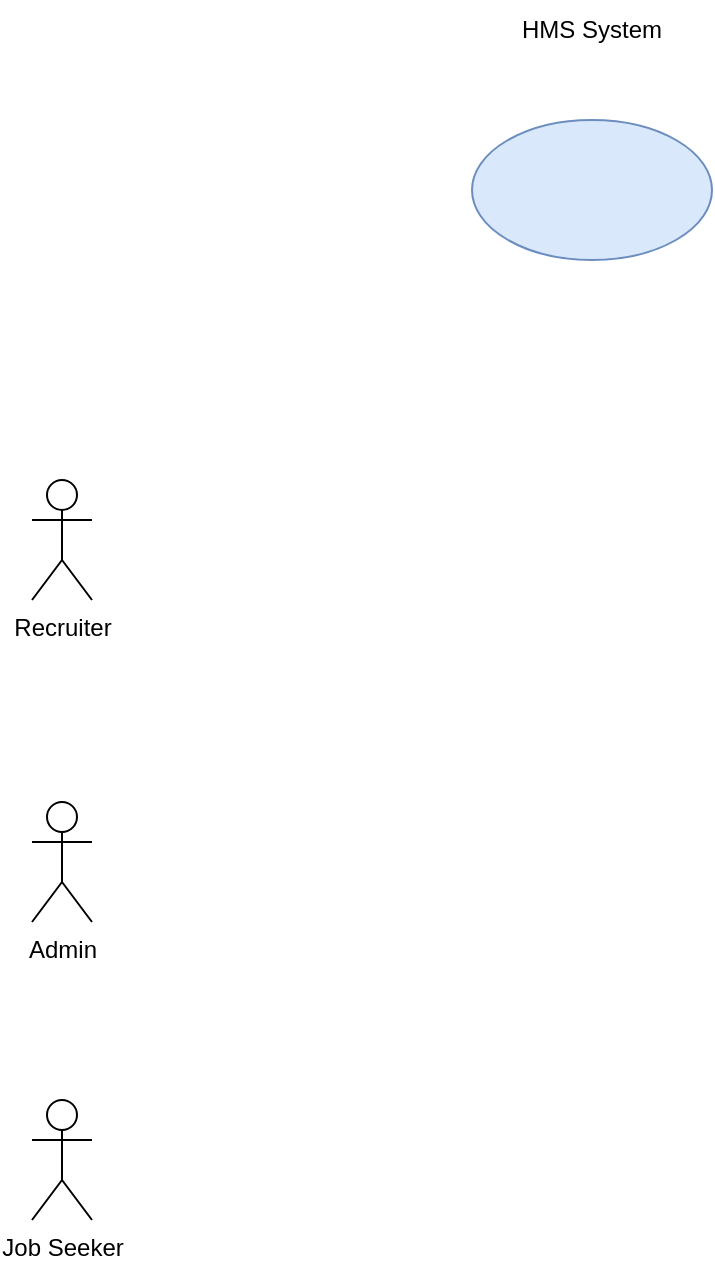 <mxfile version="26.0.13" pages="2">
  <diagram id="NF0vHwsnZXX5Q3ajqGA5" name="HMS -use case">
    <mxGraphModel dx="1793" dy="993" grid="1" gridSize="10" guides="1" tooltips="1" connect="1" arrows="1" fold="1" page="1" pageScale="1" pageWidth="850" pageHeight="1100" math="0" shadow="0">
      <root>
        <mxCell id="0" />
        <mxCell id="1" parent="0" />
        <mxCell id="HV_NSQ4wkKDu4KjjrFMd-1" value="" style="ellipse;whiteSpace=wrap;html=1;fillColor=#dae8fc;strokeColor=#6c8ebf;" vertex="1" parent="1">
          <mxGeometry x="340" y="90" width="120" height="70" as="geometry" />
        </mxCell>
        <mxCell id="HV_NSQ4wkKDu4KjjrFMd-3" value="HMS System" style="text;html=1;align=center;verticalAlign=middle;whiteSpace=wrap;rounded=0;" vertex="1" parent="1">
          <mxGeometry x="340" y="30" width="120" height="30" as="geometry" />
        </mxCell>
        <mxCell id="HV_NSQ4wkKDu4KjjrFMd-8" value="Recruiter" style="shape=umlActor;html=1;verticalLabelPosition=bottom;verticalAlign=top;align=center;" vertex="1" parent="1">
          <mxGeometry x="120" y="270" width="30" height="60" as="geometry" />
        </mxCell>
        <mxCell id="HV_NSQ4wkKDu4KjjrFMd-11" value="Admin" style="shape=umlActor;html=1;verticalLabelPosition=bottom;verticalAlign=top;align=center;" vertex="1" parent="1">
          <mxGeometry x="120" y="431" width="30" height="60" as="geometry" />
        </mxCell>
        <mxCell id="HV_NSQ4wkKDu4KjjrFMd-14" value="Job Seeker" style="shape=umlActor;html=1;verticalLabelPosition=bottom;verticalAlign=top;align=center;" vertex="1" parent="1">
          <mxGeometry x="120" y="580" width="30" height="60" as="geometry" />
        </mxCell>
      </root>
    </mxGraphModel>
  </diagram>
  <diagram name="Page-1" id="3F92gOICFbMlfeKC0Yie">
    <mxGraphModel dx="1434" dy="1894" grid="1" gridSize="10" guides="1" tooltips="1" connect="1" arrows="1" fold="1" page="1" pageScale="1" pageWidth="850" pageHeight="1100" math="0" shadow="0">
      <root>
        <mxCell id="0" />
        <mxCell id="1" parent="0" />
        <mxCell id="SASfzLpLXWs9muruOMGt-29" value="" style="group" vertex="1" connectable="0" parent="1">
          <mxGeometry x="200" y="-710" width="415" height="280" as="geometry" />
        </mxCell>
        <mxCell id="SASfzLpLXWs9muruOMGt-14" style="edgeStyle=orthogonalEdgeStyle;rounded=0;orthogonalLoop=1;jettySize=auto;html=1;entryX=0;entryY=0.5;entryDx=0;entryDy=0;" edge="1" parent="SASfzLpLXWs9muruOMGt-29" source="SASfzLpLXWs9muruOMGt-9" target="SASfzLpLXWs9muruOMGt-13">
          <mxGeometry relative="1" as="geometry" />
        </mxCell>
        <mxCell id="SASfzLpLXWs9muruOMGt-9" value="devices" style="sketch=0;outlineConnect=0;gradientColor=none;fontColor=#545B64;strokeColor=none;fillColor=#879196;dashed=0;verticalLabelPosition=bottom;verticalAlign=top;align=center;html=1;fontSize=12;fontStyle=0;aspect=fixed;shape=mxgraph.aws4.illustration_devices;pointerEvents=1" vertex="1" parent="SASfzLpLXWs9muruOMGt-29">
          <mxGeometry y="134" width="100" height="73" as="geometry" />
        </mxCell>
        <mxCell id="SASfzLpLXWs9muruOMGt-11" style="edgeStyle=orthogonalEdgeStyle;rounded=0;orthogonalLoop=1;jettySize=auto;html=1;" edge="1" parent="SASfzLpLXWs9muruOMGt-29" source="SASfzLpLXWs9muruOMGt-10" target="SASfzLpLXWs9muruOMGt-9">
          <mxGeometry relative="1" as="geometry" />
        </mxCell>
        <mxCell id="SASfzLpLXWs9muruOMGt-13" value="" style="whiteSpace=wrap;html=1;aspect=fixed;fillColor=none;dashed=1;" vertex="1" parent="SASfzLpLXWs9muruOMGt-29">
          <mxGeometry x="175" y="40" width="240" height="240" as="geometry" />
        </mxCell>
        <mxCell id="SASfzLpLXWs9muruOMGt-10" value="" style="sketch=0;verticalLabelPosition=bottom;sketch=0;aspect=fixed;html=1;verticalAlign=top;strokeColor=none;fillColor=#000000;align=center;outlineConnect=0;pointerEvents=1;shape=mxgraph.citrix2.users;" vertex="1" parent="SASfzLpLXWs9muruOMGt-29">
          <mxGeometry x="18.27" y="30" width="63.47" height="33.56" as="geometry" />
        </mxCell>
        <mxCell id="SASfzLpLXWs9muruOMGt-16" value="" style="group" vertex="1" connectable="0" parent="SASfzLpLXWs9muruOMGt-29">
          <mxGeometry x="310" y="69" width="85.35" height="101" as="geometry" />
        </mxCell>
        <mxCell id="SASfzLpLXWs9muruOMGt-3" value="" style="aspect=fixed;sketch=0;html=1;dashed=0;whitespace=wrap;verticalLabelPosition=bottom;verticalAlign=top;fillColor=#2875E2;strokeColor=#ffffff;points=[[0.005,0.63,0],[0.1,0.2,0],[0.9,0.2,0],[0.5,0,0],[0.995,0.63,0],[0.72,0.99,0],[0.5,1,0],[0.28,0.99,0]];shape=mxgraph.kubernetes.icon2;prIcon=api" vertex="1" parent="SASfzLpLXWs9muruOMGt-16">
          <mxGeometry x="7.112" width="71.125" height="68.28" as="geometry" />
        </mxCell>
        <mxCell id="SASfzLpLXWs9muruOMGt-15" value="&lt;font&gt;HMS API&lt;/font&gt;" style="text;html=1;align=center;verticalAlign=middle;whiteSpace=wrap;rounded=0;strokeWidth=1;" vertex="1" parent="SASfzLpLXWs9muruOMGt-16">
          <mxGeometry y="58.324" width="85.35" height="42.676" as="geometry" />
        </mxCell>
        <mxCell id="SASfzLpLXWs9muruOMGt-26" value="" style="group" vertex="1" connectable="0" parent="SASfzLpLXWs9muruOMGt-29">
          <mxGeometry x="210" y="123.55" width="72.9" height="96.45" as="geometry" />
        </mxCell>
        <mxCell id="SASfzLpLXWs9muruOMGt-17" value="" style="shadow=0;dashed=0;html=1;strokeColor=none;fillColor=#4495D1;labelPosition=center;verticalLabelPosition=bottom;verticalAlign=top;align=center;outlineConnect=0;shape=mxgraph.veeam.2d.web_ui;" vertex="1" parent="SASfzLpLXWs9muruOMGt-26">
          <mxGeometry width="72.9" height="72.9" as="geometry" />
        </mxCell>
        <mxCell id="SASfzLpLXWs9muruOMGt-23" value="HMS UI" style="text;whiteSpace=wrap;html=1;" vertex="1" parent="SASfzLpLXWs9muruOMGt-26">
          <mxGeometry x="11.45" y="72.9" width="50" height="23.55" as="geometry" />
        </mxCell>
        <mxCell id="SASfzLpLXWs9muruOMGt-25" value="" style="edgeStyle=orthogonalEdgeStyle;rounded=0;orthogonalLoop=1;jettySize=auto;html=1;" edge="1" parent="SASfzLpLXWs9muruOMGt-26" source="SASfzLpLXWs9muruOMGt-23" target="SASfzLpLXWs9muruOMGt-17">
          <mxGeometry relative="1" as="geometry" />
        </mxCell>
        <mxCell id="SASfzLpLXWs9muruOMGt-27" value="" style="group" vertex="1" connectable="0" parent="SASfzLpLXWs9muruOMGt-29">
          <mxGeometry x="322.5" y="186.45" width="60" height="83.55" as="geometry" />
        </mxCell>
        <mxCell id="SASfzLpLXWs9muruOMGt-8" value="" style="strokeWidth=2;html=1;shape=mxgraph.flowchart.database;whiteSpace=wrap;" vertex="1" parent="SASfzLpLXWs9muruOMGt-27">
          <mxGeometry width="60" height="60" as="geometry" />
        </mxCell>
        <mxCell id="SASfzLpLXWs9muruOMGt-24" value="HMS DB" style="text;whiteSpace=wrap;html=1;" vertex="1" parent="SASfzLpLXWs9muruOMGt-27">
          <mxGeometry x="2.5" y="60.0" width="55" height="23.55" as="geometry" />
        </mxCell>
        <mxCell id="SASfzLpLXWs9muruOMGt-28" value="Users" style="text;html=1;align=center;verticalAlign=middle;whiteSpace=wrap;rounded=0;" vertex="1" parent="SASfzLpLXWs9muruOMGt-29">
          <mxGeometry x="21.74" width="60" height="30" as="geometry" />
        </mxCell>
      </root>
    </mxGraphModel>
  </diagram>
</mxfile>
